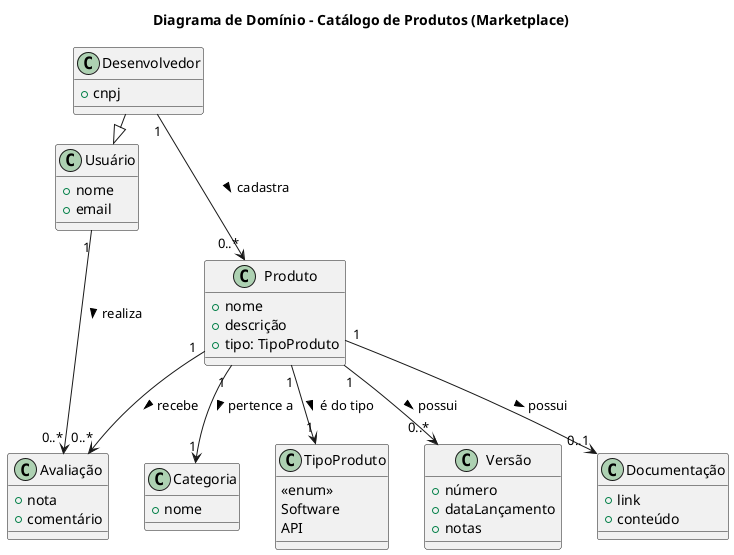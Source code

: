 @startuml Catalogo
title Diagrama de Domínio - Catálogo de Produtos (Marketplace)

class Usuário {
  +nome
  +email
}

class Desenvolvedor {
  +cnpj
}
Desenvolvedor -|> Usuário

class Produto {
  +nome
  +descrição
  +tipo: TipoProduto
}

class Categoria {
  +nome
}

class TipoProduto {
  <<enum>>
  Software
  API
}

class Versão {
  +número
  +dataLançamento
  +notas
}

class Avaliação {
  +nota
  +comentário
}

class Documentação {
  +link
  +conteúdo
}

' Relacionamentos
Desenvolvedor "1" --> "0..*" Produto : cadastra >
Produto "1" --> "1" Categoria : pertence a >
Produto "1" --> "1" TipoProduto : é do tipo >
Produto "1" --> "0..*" Versão : possui >
Produto "1" --> "0..*" Avaliação : recebe >
Produto "1" --> "0..1" Documentação : possui >

Usuário "1" --> "0..*" Avaliação : realiza >

@enduml
